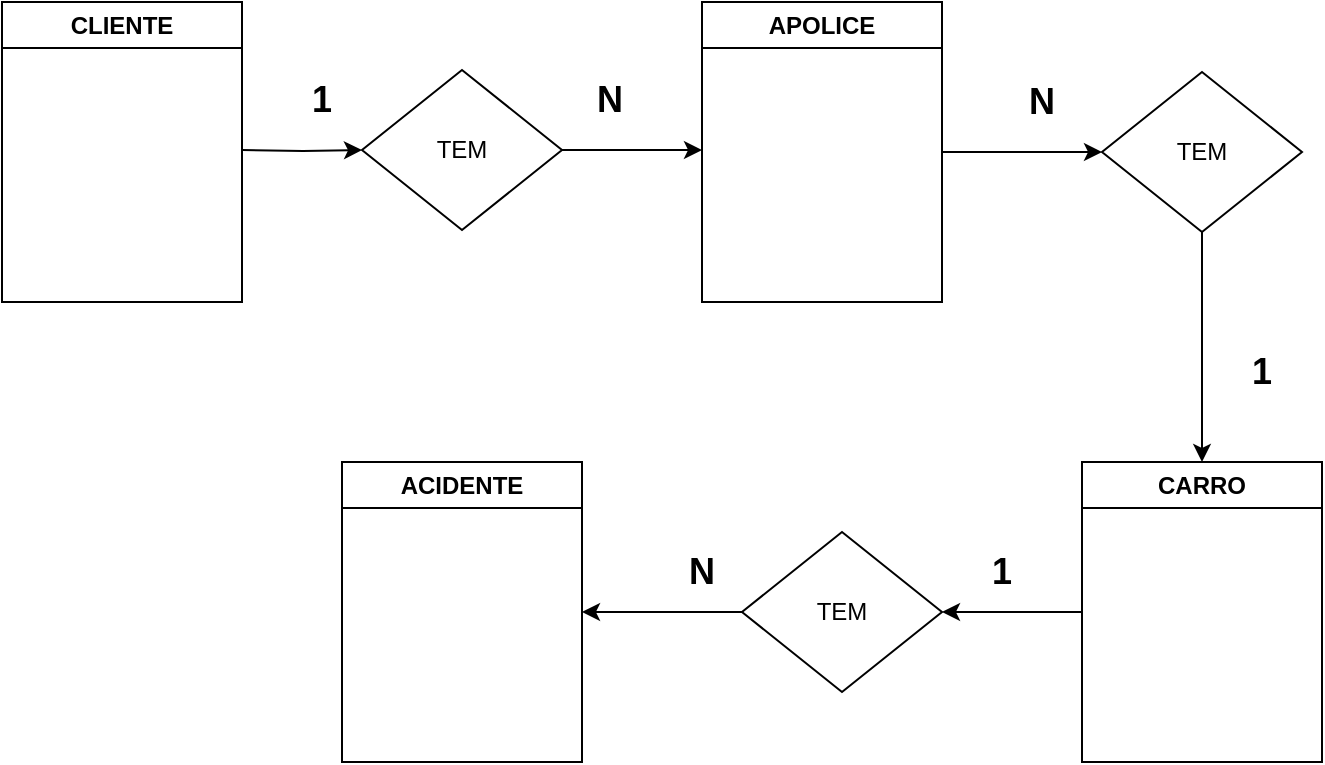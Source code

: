 <mxfile version="21.6.9" type="github">
  <diagram name="Página-1" id="42HJh9p57Hq2v1oSmjM7">
    <mxGraphModel dx="1434" dy="673" grid="1" gridSize="10" guides="1" tooltips="1" connect="1" arrows="1" fold="1" page="1" pageScale="1" pageWidth="827" pageHeight="1169" math="0" shadow="0">
      <root>
        <mxCell id="0" />
        <mxCell id="1" parent="0" />
        <mxCell id="h3ajip1r5rZpw10yXWKN-7" style="edgeStyle=orthogonalEdgeStyle;rounded=0;orthogonalLoop=1;jettySize=auto;html=1;" edge="1" parent="1" target="h3ajip1r5rZpw10yXWKN-6">
          <mxGeometry relative="1" as="geometry">
            <mxPoint x="200" y="444" as="sourcePoint" />
          </mxGeometry>
        </mxCell>
        <mxCell id="h3ajip1r5rZpw10yXWKN-1" value="CLIENTE" style="swimlane;whiteSpace=wrap;html=1;" vertex="1" parent="1">
          <mxGeometry x="80" y="370" width="120" height="150" as="geometry" />
        </mxCell>
        <mxCell id="h3ajip1r5rZpw10yXWKN-10" style="edgeStyle=orthogonalEdgeStyle;rounded=0;orthogonalLoop=1;jettySize=auto;html=1;" edge="1" parent="1" source="h3ajip1r5rZpw10yXWKN-2" target="h3ajip1r5rZpw10yXWKN-9">
          <mxGeometry relative="1" as="geometry" />
        </mxCell>
        <mxCell id="h3ajip1r5rZpw10yXWKN-2" value="APOLICE" style="swimlane;whiteSpace=wrap;html=1;" vertex="1" parent="1">
          <mxGeometry x="430" y="370" width="120" height="150" as="geometry" />
        </mxCell>
        <mxCell id="h3ajip1r5rZpw10yXWKN-14" style="edgeStyle=orthogonalEdgeStyle;rounded=0;orthogonalLoop=1;jettySize=auto;html=1;" edge="1" parent="1" source="h3ajip1r5rZpw10yXWKN-3" target="h3ajip1r5rZpw10yXWKN-12">
          <mxGeometry relative="1" as="geometry" />
        </mxCell>
        <mxCell id="h3ajip1r5rZpw10yXWKN-3" value="CARRO" style="swimlane;whiteSpace=wrap;html=1;" vertex="1" parent="1">
          <mxGeometry x="620" y="600" width="120" height="150" as="geometry" />
        </mxCell>
        <mxCell id="h3ajip1r5rZpw10yXWKN-4" value="ACIDENTE" style="swimlane;whiteSpace=wrap;html=1;" vertex="1" parent="1">
          <mxGeometry x="250" y="600" width="120" height="150" as="geometry" />
        </mxCell>
        <mxCell id="h3ajip1r5rZpw10yXWKN-8" style="edgeStyle=orthogonalEdgeStyle;rounded=0;orthogonalLoop=1;jettySize=auto;html=1;exitX=1;exitY=0.5;exitDx=0;exitDy=0;entryX=0;entryY=0.5;entryDx=0;entryDy=0;" edge="1" parent="1" source="h3ajip1r5rZpw10yXWKN-6">
          <mxGeometry relative="1" as="geometry">
            <mxPoint x="430" y="444" as="targetPoint" />
          </mxGeometry>
        </mxCell>
        <mxCell id="h3ajip1r5rZpw10yXWKN-6" value="TEM" style="rhombus;whiteSpace=wrap;html=1;" vertex="1" parent="1">
          <mxGeometry x="260" y="404" width="100" height="80" as="geometry" />
        </mxCell>
        <mxCell id="h3ajip1r5rZpw10yXWKN-11" style="edgeStyle=orthogonalEdgeStyle;rounded=0;orthogonalLoop=1;jettySize=auto;html=1;" edge="1" parent="1" source="h3ajip1r5rZpw10yXWKN-9" target="h3ajip1r5rZpw10yXWKN-3">
          <mxGeometry relative="1" as="geometry" />
        </mxCell>
        <mxCell id="h3ajip1r5rZpw10yXWKN-9" value="TEM" style="rhombus;whiteSpace=wrap;html=1;" vertex="1" parent="1">
          <mxGeometry x="630" y="405" width="100" height="80" as="geometry" />
        </mxCell>
        <mxCell id="h3ajip1r5rZpw10yXWKN-15" style="edgeStyle=orthogonalEdgeStyle;rounded=0;orthogonalLoop=1;jettySize=auto;html=1;exitX=0;exitY=0.5;exitDx=0;exitDy=0;entryX=1;entryY=0.5;entryDx=0;entryDy=0;" edge="1" parent="1" source="h3ajip1r5rZpw10yXWKN-12" target="h3ajip1r5rZpw10yXWKN-4">
          <mxGeometry relative="1" as="geometry" />
        </mxCell>
        <mxCell id="h3ajip1r5rZpw10yXWKN-12" value="TEM" style="rhombus;whiteSpace=wrap;html=1;" vertex="1" parent="1">
          <mxGeometry x="450" y="635" width="100" height="80" as="geometry" />
        </mxCell>
        <mxCell id="h3ajip1r5rZpw10yXWKN-16" value="1" style="text;html=1;strokeColor=none;fillColor=none;align=center;verticalAlign=middle;whiteSpace=wrap;rounded=0;fontSize=18;fontStyle=1" vertex="1" parent="1">
          <mxGeometry x="210" y="404" width="60" height="30" as="geometry" />
        </mxCell>
        <mxCell id="h3ajip1r5rZpw10yXWKN-17" value="N" style="text;html=1;strokeColor=none;fillColor=none;align=center;verticalAlign=middle;whiteSpace=wrap;rounded=0;fontSize=18;fontStyle=1" vertex="1" parent="1">
          <mxGeometry x="354" y="404" width="60" height="30" as="geometry" />
        </mxCell>
        <mxCell id="h3ajip1r5rZpw10yXWKN-18" value="N" style="text;html=1;strokeColor=none;fillColor=none;align=center;verticalAlign=middle;whiteSpace=wrap;rounded=0;fontSize=18;fontStyle=1" vertex="1" parent="1">
          <mxGeometry x="570" y="405" width="60" height="30" as="geometry" />
        </mxCell>
        <mxCell id="h3ajip1r5rZpw10yXWKN-19" value="N" style="text;html=1;strokeColor=none;fillColor=none;align=center;verticalAlign=middle;whiteSpace=wrap;rounded=0;fontSize=18;fontStyle=1" vertex="1" parent="1">
          <mxGeometry x="400" y="640" width="60" height="30" as="geometry" />
        </mxCell>
        <mxCell id="h3ajip1r5rZpw10yXWKN-20" value="1" style="text;html=1;strokeColor=none;fillColor=none;align=center;verticalAlign=middle;whiteSpace=wrap;rounded=0;fontSize=18;fontStyle=1" vertex="1" parent="1">
          <mxGeometry x="680" y="540" width="60" height="30" as="geometry" />
        </mxCell>
        <mxCell id="h3ajip1r5rZpw10yXWKN-21" value="1" style="text;html=1;strokeColor=none;fillColor=none;align=center;verticalAlign=middle;whiteSpace=wrap;rounded=0;fontSize=18;fontStyle=1" vertex="1" parent="1">
          <mxGeometry x="550" y="640" width="60" height="30" as="geometry" />
        </mxCell>
      </root>
    </mxGraphModel>
  </diagram>
</mxfile>
